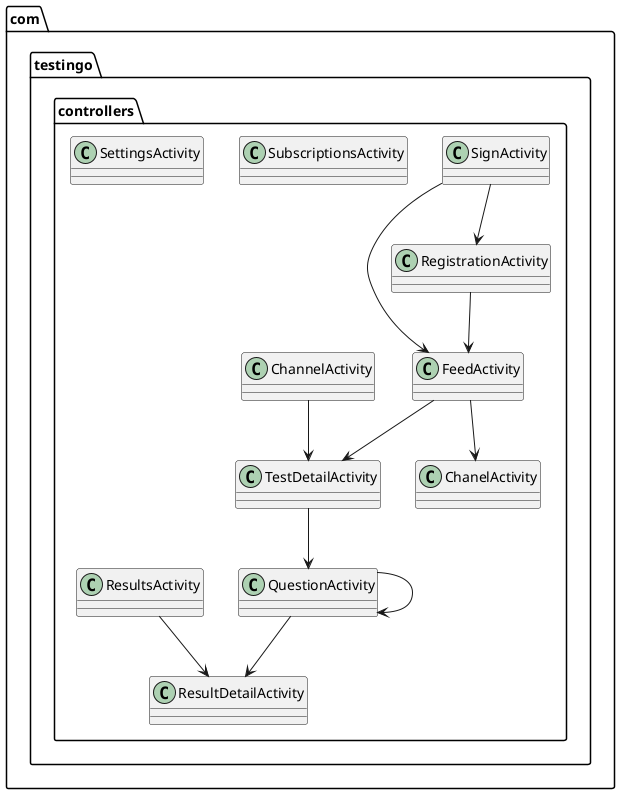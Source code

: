 @startuml

package com.testingo.controllers {
    SignActivity --> FeedActivity
    SignActivity --> RegistrationActivity
    FeedActivity --> ChanelActivity
    FeedActivity --> TestDetailActivity
    ChannelActivity --> TestDetailActivity
    TestDetailActivity --> QuestionActivity
    QuestionActivity --> QuestionActivity
    QuestionActivity --> ResultDetailActivity
    ResultsActivity --> ResultDetailActivity
    RegistrationActivity --> FeedActivity

    class SignActivity {
    }
    class FeedActivity {
    }
    class RegistrationActivity {
    }
    class QuestionActivity {
    }
    class ResultsActivity {
    }
    class ResultDetailActivity {
    }
    class TestDetailActivity {
    }
    class ChannelActivity {
    }
    class SubscriptionsActivity {
    }
    class SettingsActivity {
    }
}

@enduml